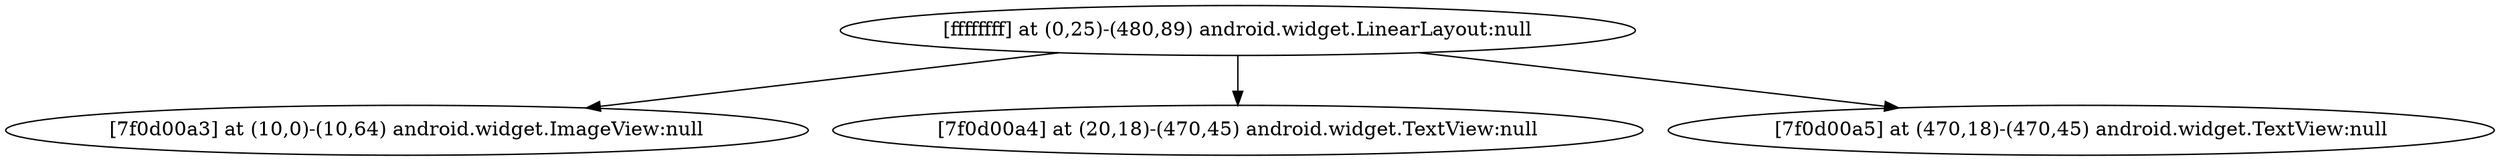 strict digraph G {
  1 [ label="[ffffffff] at (0,25)-(480,89) android.widget.LinearLayout:null" ];
  2 [ label="[7f0d00a3] at (10,0)-(10,64) android.widget.ImageView:null" ];
  3 [ label="[7f0d00a4] at (20,18)-(470,45) android.widget.TextView:null" ];
  4 [ label="[7f0d00a5] at (470,18)-(470,45) android.widget.TextView:null" ];
  1 -> 2;
  1 -> 3;
  1 -> 4;
}
